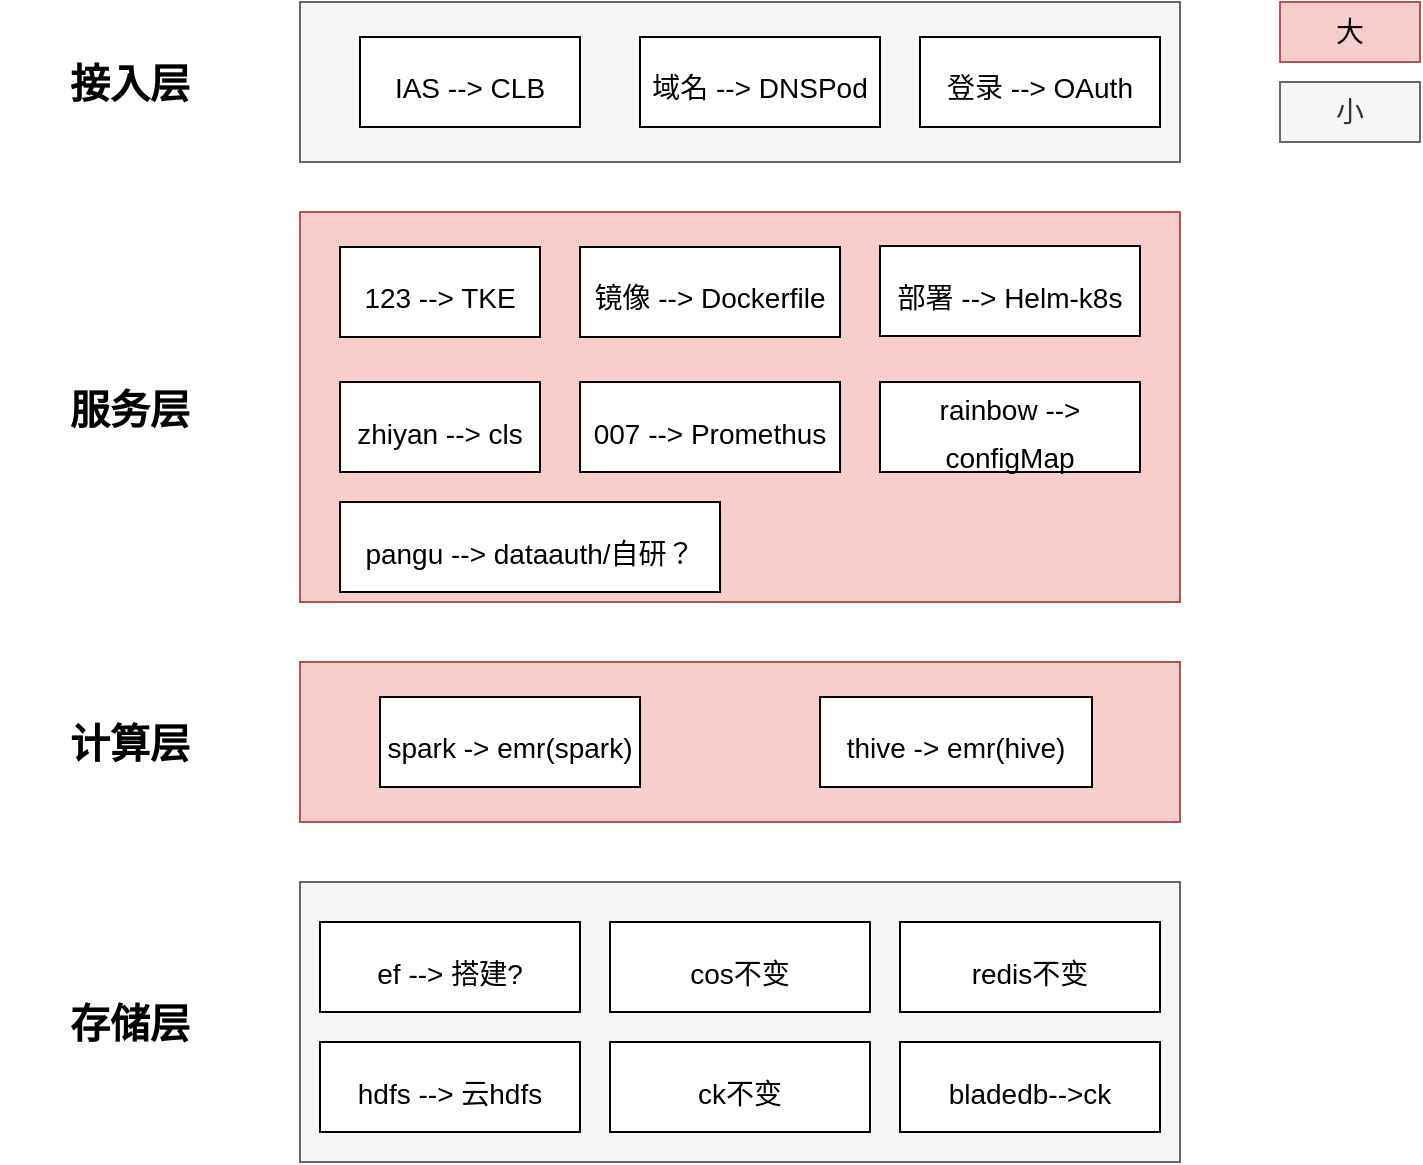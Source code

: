 <mxfile version="20.2.3" type="github">
  <diagram id="cwxhCm63Somnro4JCVdJ" name="第 1 页">
    <mxGraphModel dx="1249" dy="809" grid="1" gridSize="10" guides="1" tooltips="1" connect="1" arrows="1" fold="1" page="1" pageScale="1" pageWidth="827" pageHeight="1169" math="0" shadow="0">
      <root>
        <mxCell id="0" />
        <mxCell id="1" parent="0" />
        <mxCell id="uui6WPJijUR4WHiSDv8N-2" value="&lt;b&gt;&lt;font style=&quot;font-size: 20px;&quot;&gt;接入层&lt;/font&gt;&lt;/b&gt;" style="text;html=1;strokeColor=none;fillColor=none;align=center;verticalAlign=middle;whiteSpace=wrap;rounded=0;" vertex="1" parent="1">
          <mxGeometry x="40" y="465" width="130" height="30" as="geometry" />
        </mxCell>
        <mxCell id="uui6WPJijUR4WHiSDv8N-3" value="" style="rounded=0;whiteSpace=wrap;html=1;fontSize=20;fontColor=#333333;fillColor=#f5f5f5;strokeColor=#666666;" vertex="1" parent="1">
          <mxGeometry x="190" y="440" width="440" height="80" as="geometry" />
        </mxCell>
        <mxCell id="uui6WPJijUR4WHiSDv8N-4" value="&lt;font style=&quot;font-size: 14px;&quot; color=&quot;#000000&quot;&gt;IAS --&amp;gt; CLB&lt;/font&gt;" style="rounded=0;whiteSpace=wrap;html=1;fontSize=20;fontColor=#FFCCCC;" vertex="1" parent="1">
          <mxGeometry x="220" y="457.5" width="110" height="45" as="geometry" />
        </mxCell>
        <mxCell id="uui6WPJijUR4WHiSDv8N-5" value="&lt;font style=&quot;font-size: 14px;&quot; color=&quot;#000000&quot;&gt;域名 --&amp;gt; DNSPod&lt;/font&gt;" style="rounded=0;whiteSpace=wrap;html=1;fontSize=20;fontColor=#FFCCCC;" vertex="1" parent="1">
          <mxGeometry x="360" y="457.5" width="120" height="45" as="geometry" />
        </mxCell>
        <mxCell id="uui6WPJijUR4WHiSDv8N-6" value="&lt;span style=&quot;font-size: 20px;&quot;&gt;&lt;b&gt;服务层&lt;/b&gt;&lt;/span&gt;" style="text;html=1;strokeColor=none;fillColor=none;align=center;verticalAlign=middle;whiteSpace=wrap;rounded=0;" vertex="1" parent="1">
          <mxGeometry x="40" y="627.5" width="130" height="30" as="geometry" />
        </mxCell>
        <mxCell id="uui6WPJijUR4WHiSDv8N-7" value="" style="rounded=0;whiteSpace=wrap;html=1;fontSize=20;fillColor=#f8cecc;strokeColor=#b85450;" vertex="1" parent="1">
          <mxGeometry x="190" y="545" width="440" height="195" as="geometry" />
        </mxCell>
        <mxCell id="uui6WPJijUR4WHiSDv8N-8" value="&lt;font style=&quot;font-size: 14px;&quot; color=&quot;#000000&quot;&gt;123 --&amp;gt; TKE&lt;/font&gt;" style="rounded=0;whiteSpace=wrap;html=1;fontSize=20;fontColor=#FFCCCC;" vertex="1" parent="1">
          <mxGeometry x="210" y="562.5" width="100" height="45" as="geometry" />
        </mxCell>
        <mxCell id="uui6WPJijUR4WHiSDv8N-9" value="&lt;font color=&quot;#000000&quot;&gt;&lt;span style=&quot;font-size: 14px;&quot;&gt;镜像 --&amp;gt; Dockerfile&lt;/span&gt;&lt;/font&gt;" style="rounded=0;whiteSpace=wrap;html=1;fontSize=20;fontColor=#FFCCCC;" vertex="1" parent="1">
          <mxGeometry x="330" y="562.5" width="130" height="45" as="geometry" />
        </mxCell>
        <mxCell id="uui6WPJijUR4WHiSDv8N-10" value="&lt;font color=&quot;#000000&quot;&gt;&lt;span style=&quot;font-size: 14px;&quot;&gt;部署 --&amp;gt; Helm-k8s&lt;/span&gt;&lt;/font&gt;" style="rounded=0;whiteSpace=wrap;html=1;fontSize=20;fontColor=#FFCCCC;" vertex="1" parent="1">
          <mxGeometry x="480" y="562" width="130" height="45" as="geometry" />
        </mxCell>
        <mxCell id="uui6WPJijUR4WHiSDv8N-11" value="&lt;font style=&quot;font-size: 14px;&quot; color=&quot;#000000&quot;&gt;007 --&amp;gt; Promethus&lt;/font&gt;" style="rounded=0;whiteSpace=wrap;html=1;fontSize=20;fontColor=#FFCCCC;" vertex="1" parent="1">
          <mxGeometry x="330" y="630" width="130" height="45" as="geometry" />
        </mxCell>
        <mxCell id="uui6WPJijUR4WHiSDv8N-12" value="&lt;font style=&quot;font-size: 14px;&quot; color=&quot;#000000&quot;&gt;zhiyan --&amp;gt; cls&lt;/font&gt;" style="rounded=0;whiteSpace=wrap;html=1;fontSize=20;fontColor=#FFCCCC;" vertex="1" parent="1">
          <mxGeometry x="210" y="630" width="100" height="45" as="geometry" />
        </mxCell>
        <mxCell id="uui6WPJijUR4WHiSDv8N-13" value="&lt;font style=&quot;font-size: 14px;&quot; color=&quot;#000000&quot;&gt;rainbow --&amp;gt; configMap&lt;/font&gt;" style="rounded=0;whiteSpace=wrap;html=1;fontSize=20;fontColor=#FFCCCC;" vertex="1" parent="1">
          <mxGeometry x="480" y="630" width="130" height="45" as="geometry" />
        </mxCell>
        <mxCell id="uui6WPJijUR4WHiSDv8N-14" value="&lt;span style=&quot;font-size: 20px;&quot;&gt;&lt;b&gt;计算层&lt;/b&gt;&lt;/span&gt;" style="text;html=1;strokeColor=none;fillColor=none;align=center;verticalAlign=middle;whiteSpace=wrap;rounded=0;" vertex="1" parent="1">
          <mxGeometry x="40" y="795" width="130" height="30" as="geometry" />
        </mxCell>
        <mxCell id="uui6WPJijUR4WHiSDv8N-15" value="" style="rounded=0;whiteSpace=wrap;html=1;fontSize=20;fillColor=#f8cecc;strokeColor=#b85450;" vertex="1" parent="1">
          <mxGeometry x="190" y="770" width="440" height="80" as="geometry" />
        </mxCell>
        <mxCell id="uui6WPJijUR4WHiSDv8N-16" value="&lt;font color=&quot;#000000&quot;&gt;&lt;span style=&quot;font-size: 14px;&quot;&gt;spark -&amp;gt; emr(spark)&lt;/span&gt;&lt;/font&gt;" style="rounded=0;whiteSpace=wrap;html=1;fontSize=20;fontColor=#FFCCCC;" vertex="1" parent="1">
          <mxGeometry x="230" y="787.5" width="130" height="45" as="geometry" />
        </mxCell>
        <mxCell id="uui6WPJijUR4WHiSDv8N-17" value="&lt;font color=&quot;#000000&quot;&gt;&lt;span style=&quot;font-size: 14px;&quot;&gt;thive -&amp;gt; emr(hive)&lt;/span&gt;&lt;/font&gt;" style="rounded=0;whiteSpace=wrap;html=1;fontSize=20;fontColor=#FFCCCC;" vertex="1" parent="1">
          <mxGeometry x="450" y="787.5" width="136" height="45" as="geometry" />
        </mxCell>
        <mxCell id="uui6WPJijUR4WHiSDv8N-18" value="&lt;font style=&quot;font-size: 14px;&quot; color=&quot;#000000&quot;&gt;pangu --&amp;gt; dataauth/自研？&lt;/font&gt;" style="rounded=0;whiteSpace=wrap;html=1;fontSize=20;fontColor=#FFCCCC;" vertex="1" parent="1">
          <mxGeometry x="210" y="690" width="190" height="45" as="geometry" />
        </mxCell>
        <mxCell id="uui6WPJijUR4WHiSDv8N-19" value="&lt;font color=&quot;#000000&quot;&gt;&lt;span style=&quot;font-size: 14px;&quot;&gt;登录 --&amp;gt; OAuth&lt;/span&gt;&lt;/font&gt;" style="rounded=0;whiteSpace=wrap;html=1;fontSize=20;fontColor=#FFCCCC;" vertex="1" parent="1">
          <mxGeometry x="500" y="457.5" width="120" height="45" as="geometry" />
        </mxCell>
        <mxCell id="uui6WPJijUR4WHiSDv8N-21" value="&lt;span style=&quot;font-size: 20px;&quot;&gt;&lt;b&gt;存储层&lt;/b&gt;&lt;/span&gt;" style="text;html=1;strokeColor=none;fillColor=none;align=center;verticalAlign=middle;whiteSpace=wrap;rounded=0;" vertex="1" parent="1">
          <mxGeometry x="40" y="935" width="130" height="30" as="geometry" />
        </mxCell>
        <mxCell id="uui6WPJijUR4WHiSDv8N-22" value="" style="rounded=0;whiteSpace=wrap;html=1;fontSize=20;fontColor=#333333;fillColor=#f5f5f5;strokeColor=#666666;" vertex="1" parent="1">
          <mxGeometry x="190" y="880" width="440" height="140" as="geometry" />
        </mxCell>
        <mxCell id="uui6WPJijUR4WHiSDv8N-23" value="&lt;font color=&quot;#000000&quot;&gt;&lt;span style=&quot;font-size: 14px;&quot;&gt;ef --&amp;gt; 搭建?&lt;/span&gt;&lt;/font&gt;" style="rounded=0;whiteSpace=wrap;html=1;fontSize=20;fontColor=#FFCCCC;" vertex="1" parent="1">
          <mxGeometry x="200" y="900" width="130" height="45" as="geometry" />
        </mxCell>
        <mxCell id="uui6WPJijUR4WHiSDv8N-24" value="&lt;font color=&quot;#000000&quot;&gt;&lt;span style=&quot;font-size: 14px;&quot;&gt;cos不变&lt;/span&gt;&lt;/font&gt;" style="rounded=0;whiteSpace=wrap;html=1;fontSize=20;fontColor=#FFCCCC;" vertex="1" parent="1">
          <mxGeometry x="345" y="900" width="130" height="45" as="geometry" />
        </mxCell>
        <mxCell id="uui6WPJijUR4WHiSDv8N-25" value="&lt;font color=&quot;#000000&quot;&gt;&lt;span style=&quot;font-size: 14px;&quot;&gt;redis不变&lt;/span&gt;&lt;/font&gt;" style="rounded=0;whiteSpace=wrap;html=1;fontSize=20;fontColor=#FFCCCC;" vertex="1" parent="1">
          <mxGeometry x="490" y="900" width="130" height="45" as="geometry" />
        </mxCell>
        <mxCell id="uui6WPJijUR4WHiSDv8N-26" value="&lt;font color=&quot;#000000&quot;&gt;&lt;span style=&quot;font-size: 14px;&quot;&gt;hdfs --&amp;gt; 云hdfs&lt;br&gt;&lt;/span&gt;&lt;/font&gt;" style="rounded=0;whiteSpace=wrap;html=1;fontSize=20;fontColor=#FFCCCC;" vertex="1" parent="1">
          <mxGeometry x="200" y="960" width="130" height="45" as="geometry" />
        </mxCell>
        <mxCell id="uui6WPJijUR4WHiSDv8N-27" value="&lt;font color=&quot;#000000&quot;&gt;&lt;span style=&quot;font-size: 14px;&quot;&gt;ck不变&lt;br&gt;&lt;/span&gt;&lt;/font&gt;" style="rounded=0;whiteSpace=wrap;html=1;fontSize=20;fontColor=#FFCCCC;" vertex="1" parent="1">
          <mxGeometry x="345" y="960" width="130" height="45" as="geometry" />
        </mxCell>
        <mxCell id="uui6WPJijUR4WHiSDv8N-28" value="&lt;font color=&quot;#000000&quot;&gt;&lt;span style=&quot;font-size: 14px;&quot;&gt;bladedb--&amp;gt;ck&lt;br&gt;&lt;/span&gt;&lt;/font&gt;" style="rounded=0;whiteSpace=wrap;html=1;fontSize=20;fontColor=#FFCCCC;" vertex="1" parent="1">
          <mxGeometry x="490" y="960" width="130" height="45" as="geometry" />
        </mxCell>
        <mxCell id="uui6WPJijUR4WHiSDv8N-29" value="大" style="rounded=0;whiteSpace=wrap;html=1;fontSize=14;fillColor=#f8cecc;strokeColor=#b85450;" vertex="1" parent="1">
          <mxGeometry x="680" y="440" width="70" height="30" as="geometry" />
        </mxCell>
        <mxCell id="uui6WPJijUR4WHiSDv8N-30" value="小" style="rounded=0;whiteSpace=wrap;html=1;fontSize=14;fillColor=#f5f5f5;strokeColor=#666666;fontColor=#333333;" vertex="1" parent="1">
          <mxGeometry x="680" y="480" width="70" height="30" as="geometry" />
        </mxCell>
      </root>
    </mxGraphModel>
  </diagram>
</mxfile>
